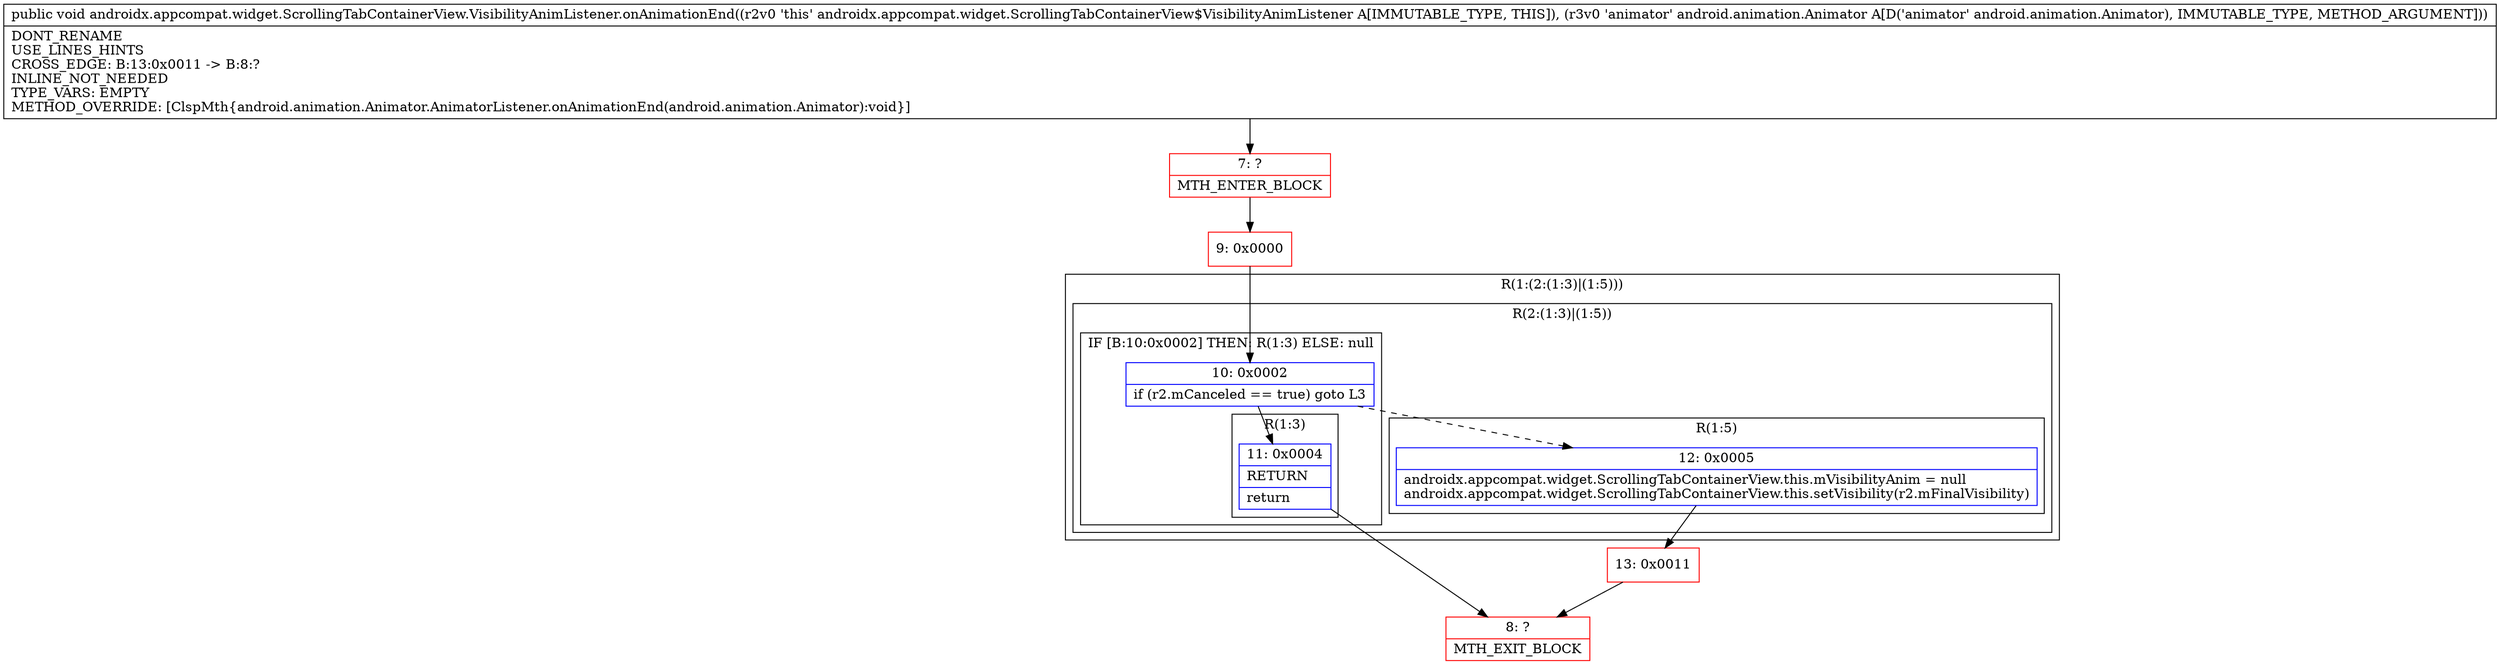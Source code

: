 digraph "CFG forandroidx.appcompat.widget.ScrollingTabContainerView.VisibilityAnimListener.onAnimationEnd(Landroid\/animation\/Animator;)V" {
subgraph cluster_Region_1134137078 {
label = "R(1:(2:(1:3)|(1:5)))";
node [shape=record,color=blue];
subgraph cluster_Region_1158767923 {
label = "R(2:(1:3)|(1:5))";
node [shape=record,color=blue];
subgraph cluster_IfRegion_1662304218 {
label = "IF [B:10:0x0002] THEN: R(1:3) ELSE: null";
node [shape=record,color=blue];
Node_10 [shape=record,label="{10\:\ 0x0002|if (r2.mCanceled == true) goto L3\l}"];
subgraph cluster_Region_36096519 {
label = "R(1:3)";
node [shape=record,color=blue];
Node_11 [shape=record,label="{11\:\ 0x0004|RETURN\l|return\l}"];
}
}
subgraph cluster_Region_222763659 {
label = "R(1:5)";
node [shape=record,color=blue];
Node_12 [shape=record,label="{12\:\ 0x0005|androidx.appcompat.widget.ScrollingTabContainerView.this.mVisibilityAnim = null\landroidx.appcompat.widget.ScrollingTabContainerView.this.setVisibility(r2.mFinalVisibility)\l}"];
}
}
}
Node_7 [shape=record,color=red,label="{7\:\ ?|MTH_ENTER_BLOCK\l}"];
Node_9 [shape=record,color=red,label="{9\:\ 0x0000}"];
Node_8 [shape=record,color=red,label="{8\:\ ?|MTH_EXIT_BLOCK\l}"];
Node_13 [shape=record,color=red,label="{13\:\ 0x0011}"];
MethodNode[shape=record,label="{public void androidx.appcompat.widget.ScrollingTabContainerView.VisibilityAnimListener.onAnimationEnd((r2v0 'this' androidx.appcompat.widget.ScrollingTabContainerView$VisibilityAnimListener A[IMMUTABLE_TYPE, THIS]), (r3v0 'animator' android.animation.Animator A[D('animator' android.animation.Animator), IMMUTABLE_TYPE, METHOD_ARGUMENT]))  | DONT_RENAME\lUSE_LINES_HINTS\lCROSS_EDGE: B:13:0x0011 \-\> B:8:?\lINLINE_NOT_NEEDED\lTYPE_VARS: EMPTY\lMETHOD_OVERRIDE: [ClspMth\{android.animation.Animator.AnimatorListener.onAnimationEnd(android.animation.Animator):void\}]\l}"];
MethodNode -> Node_7;Node_10 -> Node_11;
Node_10 -> Node_12[style=dashed];
Node_11 -> Node_8;
Node_12 -> Node_13;
Node_7 -> Node_9;
Node_9 -> Node_10;
Node_13 -> Node_8;
}

